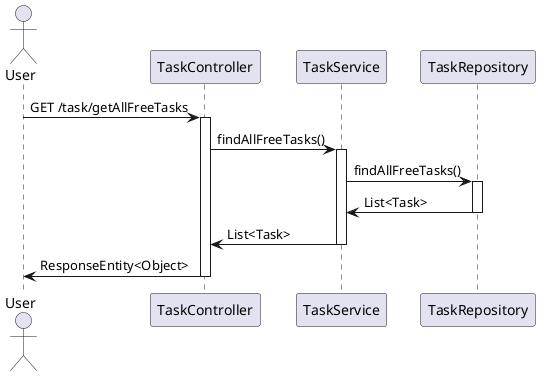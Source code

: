 @startuml
actor User
User -> TaskController: GET /task/getAllFreeTasks
activate TaskController
TaskController -> TaskService: findAllFreeTasks()
activate TaskService
TaskService -> TaskRepository: findAllFreeTasks()
activate TaskRepository
TaskRepository -> TaskService: List<Task>
deactivate TaskRepository
TaskService -> TaskController: List<Task>
deactivate TaskService
TaskController -> User: ResponseEntity<Object>
deactivate TaskController
@enduml

